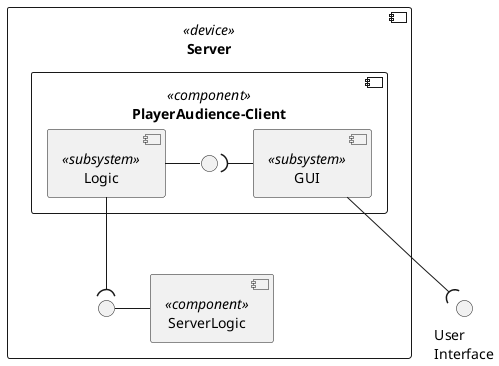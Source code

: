 @startuml
() "User\nInterface" as ui

component "Server" <<device>> as sl{
    () " " as api

    component "PlayerAudience-Client" <<component>> as ac{
        [GUI] <<subsystem>>
        [Logic] <<subsystem>>
        () " " as empty
    }

    [ServerLogic] <<component>> as server


}
ui )-up- GUI
empty -left- Logic
GUI -left-( empty
Logic -down-( api
api -server

@enduml
